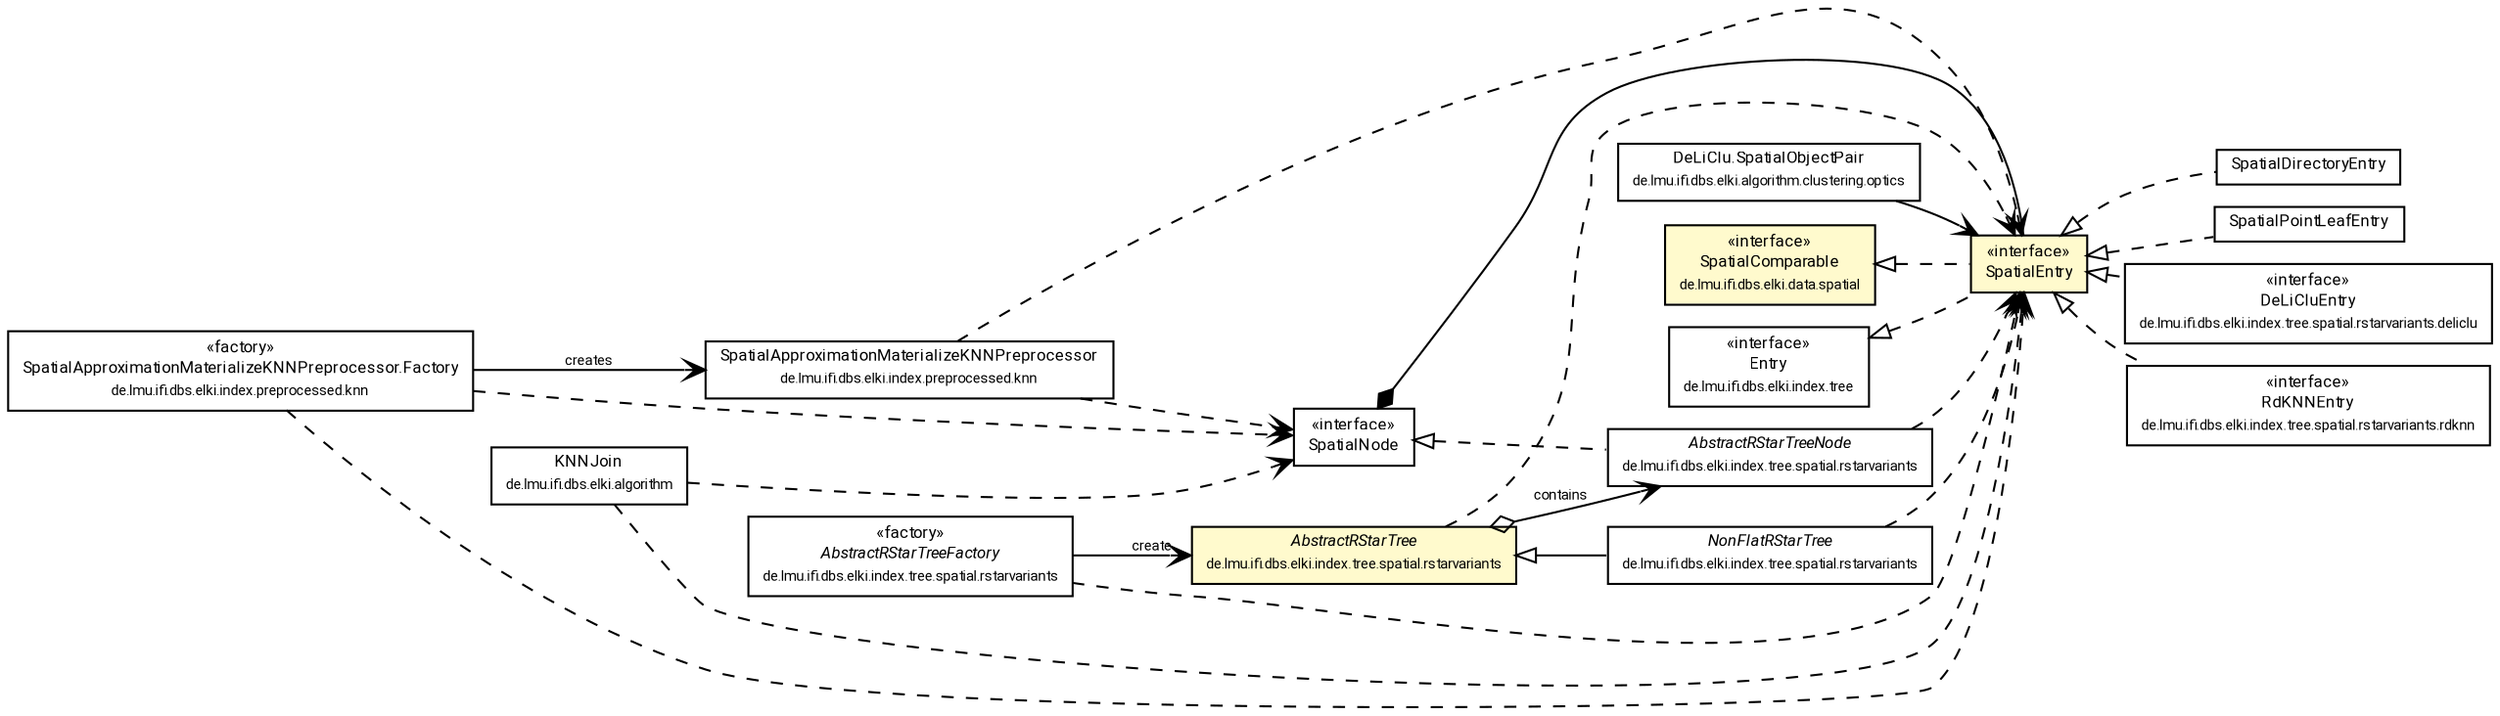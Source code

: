 #!/usr/local/bin/dot
#
# Class diagram 
# Generated by UMLGraph version R5_7_2-60-g0e99a6 (http://www.spinellis.gr/umlgraph/)
#

digraph G {
	graph [fontnames="svg"]
	edge [fontname="Roboto",fontsize=7,labelfontname="Roboto",labelfontsize=7,color="black"];
	node [fontname="Roboto",fontcolor="black",fontsize=8,shape=plaintext,margin=0,width=0,height=0];
	nodesep=0.15;
	ranksep=0.25;
	rankdir=LR;
	// de.lmu.ifi.dbs.elki.algorithm.KNNJoin<V extends de.lmu.ifi.dbs.elki.data.NumberVector, N extends de.lmu.ifi.dbs.elki.index.tree.spatial.SpatialNode<N, E>, E extends de.lmu.ifi.dbs.elki.index.tree.spatial.SpatialEntry>
	c9850277 [label=<<table title="de.lmu.ifi.dbs.elki.algorithm.KNNJoin" border="0" cellborder="1" cellspacing="0" cellpadding="2" href="../../../algorithm/KNNJoin.html" target="_parent">
		<tr><td><table border="0" cellspacing="0" cellpadding="1">
		<tr><td align="center" balign="center"> <font face="Roboto">KNNJoin</font> </td></tr>
		<tr><td align="center" balign="center"> <font face="Roboto" point-size="7.0">de.lmu.ifi.dbs.elki.algorithm</font> </td></tr>
		</table></td></tr>
		</table>>, URL="../../../algorithm/KNNJoin.html"];
	// de.lmu.ifi.dbs.elki.algorithm.clustering.optics.DeLiClu.SpatialObjectPair
	c9850324 [label=<<table title="de.lmu.ifi.dbs.elki.algorithm.clustering.optics.DeLiClu.SpatialObjectPair" border="0" cellborder="1" cellspacing="0" cellpadding="2" href="../../../algorithm/clustering/optics/DeLiClu.SpatialObjectPair.html" target="_parent">
		<tr><td><table border="0" cellspacing="0" cellpadding="1">
		<tr><td align="center" balign="center"> <font face="Roboto">DeLiClu.SpatialObjectPair</font> </td></tr>
		<tr><td align="center" balign="center"> <font face="Roboto" point-size="7.0">de.lmu.ifi.dbs.elki.algorithm.clustering.optics</font> </td></tr>
		</table></td></tr>
		</table>>, URL="../../../algorithm/clustering/optics/DeLiClu.SpatialObjectPair.html"];
	// de.lmu.ifi.dbs.elki.data.spatial.SpatialComparable
	c9851299 [label=<<table title="de.lmu.ifi.dbs.elki.data.spatial.SpatialComparable" border="0" cellborder="1" cellspacing="0" cellpadding="2" bgcolor="LemonChiffon" href="../../../data/spatial/SpatialComparable.html" target="_parent">
		<tr><td><table border="0" cellspacing="0" cellpadding="1">
		<tr><td align="center" balign="center"> &#171;interface&#187; </td></tr>
		<tr><td align="center" balign="center"> <font face="Roboto">SpatialComparable</font> </td></tr>
		<tr><td align="center" balign="center"> <font face="Roboto" point-size="7.0">de.lmu.ifi.dbs.elki.data.spatial</font> </td></tr>
		</table></td></tr>
		</table>>, URL="../../../data/spatial/SpatialComparable.html"];
	// de.lmu.ifi.dbs.elki.index.tree.Entry
	c9852484 [label=<<table title="de.lmu.ifi.dbs.elki.index.tree.Entry" border="0" cellborder="1" cellspacing="0" cellpadding="2" href="../Entry.html" target="_parent">
		<tr><td><table border="0" cellspacing="0" cellpadding="1">
		<tr><td align="center" balign="center"> &#171;interface&#187; </td></tr>
		<tr><td align="center" balign="center"> <font face="Roboto">Entry</font> </td></tr>
		<tr><td align="center" balign="center"> <font face="Roboto" point-size="7.0">de.lmu.ifi.dbs.elki.index.tree</font> </td></tr>
		</table></td></tr>
		</table>>, URL="../Entry.html"];
	// de.lmu.ifi.dbs.elki.index.tree.spatial.SpatialDirectoryEntry
	c9852653 [label=<<table title="de.lmu.ifi.dbs.elki.index.tree.spatial.SpatialDirectoryEntry" border="0" cellborder="1" cellspacing="0" cellpadding="2" href="SpatialDirectoryEntry.html" target="_parent">
		<tr><td><table border="0" cellspacing="0" cellpadding="1">
		<tr><td align="center" balign="center"> <font face="Roboto">SpatialDirectoryEntry</font> </td></tr>
		</table></td></tr>
		</table>>, URL="SpatialDirectoryEntry.html"];
	// de.lmu.ifi.dbs.elki.index.tree.spatial.SpatialPointLeafEntry
	c9852654 [label=<<table title="de.lmu.ifi.dbs.elki.index.tree.spatial.SpatialPointLeafEntry" border="0" cellborder="1" cellspacing="0" cellpadding="2" href="SpatialPointLeafEntry.html" target="_parent">
		<tr><td><table border="0" cellspacing="0" cellpadding="1">
		<tr><td align="center" balign="center"> <font face="Roboto">SpatialPointLeafEntry</font> </td></tr>
		</table></td></tr>
		</table>>, URL="SpatialPointLeafEntry.html"];
	// de.lmu.ifi.dbs.elki.index.tree.spatial.rstarvariants.NonFlatRStarTree<N extends de.lmu.ifi.dbs.elki.index.tree.spatial.rstarvariants.AbstractRStarTreeNode<N, E>, E extends de.lmu.ifi.dbs.elki.index.tree.spatial.SpatialEntry, S extends de.lmu.ifi.dbs.elki.index.tree.spatial.rstarvariants.RTreeSettings>
	c9852655 [label=<<table title="de.lmu.ifi.dbs.elki.index.tree.spatial.rstarvariants.NonFlatRStarTree" border="0" cellborder="1" cellspacing="0" cellpadding="2" href="rstarvariants/NonFlatRStarTree.html" target="_parent">
		<tr><td><table border="0" cellspacing="0" cellpadding="1">
		<tr><td align="center" balign="center"> <font face="Roboto"><i>NonFlatRStarTree</i></font> </td></tr>
		<tr><td align="center" balign="center"> <font face="Roboto" point-size="7.0">de.lmu.ifi.dbs.elki.index.tree.spatial.rstarvariants</font> </td></tr>
		</table></td></tr>
		</table>>, URL="rstarvariants/NonFlatRStarTree.html"];
	// de.lmu.ifi.dbs.elki.index.tree.spatial.rstarvariants.AbstractRStarTree<N extends de.lmu.ifi.dbs.elki.index.tree.spatial.rstarvariants.AbstractRStarTreeNode<N, E>, E extends de.lmu.ifi.dbs.elki.index.tree.spatial.SpatialEntry, S extends de.lmu.ifi.dbs.elki.index.tree.spatial.rstarvariants.RTreeSettings>
	c9852667 [label=<<table title="de.lmu.ifi.dbs.elki.index.tree.spatial.rstarvariants.AbstractRStarTree" border="0" cellborder="1" cellspacing="0" cellpadding="2" bgcolor="LemonChiffon" href="rstarvariants/AbstractRStarTree.html" target="_parent">
		<tr><td><table border="0" cellspacing="0" cellpadding="1">
		<tr><td align="center" balign="center"> <font face="Roboto"><i>AbstractRStarTree</i></font> </td></tr>
		<tr><td align="center" balign="center"> <font face="Roboto" point-size="7.0">de.lmu.ifi.dbs.elki.index.tree.spatial.rstarvariants</font> </td></tr>
		</table></td></tr>
		</table>>, URL="rstarvariants/AbstractRStarTree.html"];
	// de.lmu.ifi.dbs.elki.index.tree.spatial.rstarvariants.AbstractRStarTreeFactory<O extends de.lmu.ifi.dbs.elki.data.NumberVector, N extends de.lmu.ifi.dbs.elki.index.tree.spatial.rstarvariants.AbstractRStarTreeNode<N, E>, E extends de.lmu.ifi.dbs.elki.index.tree.spatial.SpatialEntry, S extends de.lmu.ifi.dbs.elki.index.tree.spatial.rstarvariants.RTreeSettings>
	c9852669 [label=<<table title="de.lmu.ifi.dbs.elki.index.tree.spatial.rstarvariants.AbstractRStarTreeFactory" border="0" cellborder="1" cellspacing="0" cellpadding="2" href="rstarvariants/AbstractRStarTreeFactory.html" target="_parent">
		<tr><td><table border="0" cellspacing="0" cellpadding="1">
		<tr><td align="center" balign="center"> &#171;factory&#187; </td></tr>
		<tr><td align="center" balign="center"> <font face="Roboto"><i>AbstractRStarTreeFactory</i></font> </td></tr>
		<tr><td align="center" balign="center"> <font face="Roboto" point-size="7.0">de.lmu.ifi.dbs.elki.index.tree.spatial.rstarvariants</font> </td></tr>
		</table></td></tr>
		</table>>, URL="rstarvariants/AbstractRStarTreeFactory.html"];
	// de.lmu.ifi.dbs.elki.index.tree.spatial.rstarvariants.deliclu.DeLiCluEntry
	c9852673 [label=<<table title="de.lmu.ifi.dbs.elki.index.tree.spatial.rstarvariants.deliclu.DeLiCluEntry" border="0" cellborder="1" cellspacing="0" cellpadding="2" href="rstarvariants/deliclu/DeLiCluEntry.html" target="_parent">
		<tr><td><table border="0" cellspacing="0" cellpadding="1">
		<tr><td align="center" balign="center"> &#171;interface&#187; </td></tr>
		<tr><td align="center" balign="center"> <font face="Roboto">DeLiCluEntry</font> </td></tr>
		<tr><td align="center" balign="center"> <font face="Roboto" point-size="7.0">de.lmu.ifi.dbs.elki.index.tree.spatial.rstarvariants.deliclu</font> </td></tr>
		</table></td></tr>
		</table>>, URL="rstarvariants/deliclu/DeLiCluEntry.html"];
	// de.lmu.ifi.dbs.elki.index.tree.spatial.rstarvariants.rdknn.RdKNNEntry
	c9852682 [label=<<table title="de.lmu.ifi.dbs.elki.index.tree.spatial.rstarvariants.rdknn.RdKNNEntry" border="0" cellborder="1" cellspacing="0" cellpadding="2" href="rstarvariants/rdknn/RdKNNEntry.html" target="_parent">
		<tr><td><table border="0" cellspacing="0" cellpadding="1">
		<tr><td align="center" balign="center"> &#171;interface&#187; </td></tr>
		<tr><td align="center" balign="center"> <font face="Roboto">RdKNNEntry</font> </td></tr>
		<tr><td align="center" balign="center"> <font face="Roboto" point-size="7.0">de.lmu.ifi.dbs.elki.index.tree.spatial.rstarvariants.rdknn</font> </td></tr>
		</table></td></tr>
		</table>>, URL="rstarvariants/rdknn/RdKNNEntry.html"];
	// de.lmu.ifi.dbs.elki.index.tree.spatial.rstarvariants.AbstractRStarTreeNode<N extends de.lmu.ifi.dbs.elki.index.tree.spatial.rstarvariants.AbstractRStarTreeNode<N, E>, E extends de.lmu.ifi.dbs.elki.index.tree.spatial.SpatialEntry>
	c9852688 [label=<<table title="de.lmu.ifi.dbs.elki.index.tree.spatial.rstarvariants.AbstractRStarTreeNode" border="0" cellborder="1" cellspacing="0" cellpadding="2" href="rstarvariants/AbstractRStarTreeNode.html" target="_parent">
		<tr><td><table border="0" cellspacing="0" cellpadding="1">
		<tr><td align="center" balign="center"> <font face="Roboto"><i>AbstractRStarTreeNode</i></font> </td></tr>
		<tr><td align="center" balign="center"> <font face="Roboto" point-size="7.0">de.lmu.ifi.dbs.elki.index.tree.spatial.rstarvariants</font> </td></tr>
		</table></td></tr>
		</table>>, URL="rstarvariants/AbstractRStarTreeNode.html"];
	// de.lmu.ifi.dbs.elki.index.tree.spatial.SpatialNode<N extends de.lmu.ifi.dbs.elki.index.tree.spatial.SpatialNode<N, E>, E extends de.lmu.ifi.dbs.elki.index.tree.spatial.SpatialEntry>
	c9852748 [label=<<table title="de.lmu.ifi.dbs.elki.index.tree.spatial.SpatialNode" border="0" cellborder="1" cellspacing="0" cellpadding="2" href="SpatialNode.html" target="_parent">
		<tr><td><table border="0" cellspacing="0" cellpadding="1">
		<tr><td align="center" balign="center"> &#171;interface&#187; </td></tr>
		<tr><td align="center" balign="center"> <font face="Roboto">SpatialNode</font> </td></tr>
		</table></td></tr>
		</table>>, URL="SpatialNode.html"];
	// de.lmu.ifi.dbs.elki.index.tree.spatial.SpatialEntry
	c9852749 [label=<<table title="de.lmu.ifi.dbs.elki.index.tree.spatial.SpatialEntry" border="0" cellborder="1" cellspacing="0" cellpadding="2" bgcolor="lemonChiffon" href="SpatialEntry.html" target="_parent">
		<tr><td><table border="0" cellspacing="0" cellpadding="1">
		<tr><td align="center" balign="center"> &#171;interface&#187; </td></tr>
		<tr><td align="center" balign="center"> <font face="Roboto">SpatialEntry</font> </td></tr>
		</table></td></tr>
		</table>>, URL="SpatialEntry.html"];
	// de.lmu.ifi.dbs.elki.index.preprocessed.knn.SpatialApproximationMaterializeKNNPreprocessor<O extends de.lmu.ifi.dbs.elki.data.NumberVector, N extends de.lmu.ifi.dbs.elki.index.tree.spatial.SpatialNode<N, E>, E extends de.lmu.ifi.dbs.elki.index.tree.spatial.SpatialEntry>
	c9852750 [label=<<table title="de.lmu.ifi.dbs.elki.index.preprocessed.knn.SpatialApproximationMaterializeKNNPreprocessor" border="0" cellborder="1" cellspacing="0" cellpadding="2" href="../../preprocessed/knn/SpatialApproximationMaterializeKNNPreprocessor.html" target="_parent">
		<tr><td><table border="0" cellspacing="0" cellpadding="1">
		<tr><td align="center" balign="center"> <font face="Roboto">SpatialApproximationMaterializeKNNPreprocessor</font> </td></tr>
		<tr><td align="center" balign="center"> <font face="Roboto" point-size="7.0">de.lmu.ifi.dbs.elki.index.preprocessed.knn</font> </td></tr>
		</table></td></tr>
		</table>>, URL="../../preprocessed/knn/SpatialApproximationMaterializeKNNPreprocessor.html"];
	// de.lmu.ifi.dbs.elki.index.preprocessed.knn.SpatialApproximationMaterializeKNNPreprocessor.Factory<N extends de.lmu.ifi.dbs.elki.index.tree.spatial.SpatialNode<N, E>, E extends de.lmu.ifi.dbs.elki.index.tree.spatial.SpatialEntry>
	c9852751 [label=<<table title="de.lmu.ifi.dbs.elki.index.preprocessed.knn.SpatialApproximationMaterializeKNNPreprocessor.Factory" border="0" cellborder="1" cellspacing="0" cellpadding="2" href="../../preprocessed/knn/SpatialApproximationMaterializeKNNPreprocessor.Factory.html" target="_parent">
		<tr><td><table border="0" cellspacing="0" cellpadding="1">
		<tr><td align="center" balign="center"> &#171;factory&#187; </td></tr>
		<tr><td align="center" balign="center"> <font face="Roboto">SpatialApproximationMaterializeKNNPreprocessor.Factory</font> </td></tr>
		<tr><td align="center" balign="center"> <font face="Roboto" point-size="7.0">de.lmu.ifi.dbs.elki.index.preprocessed.knn</font> </td></tr>
		</table></td></tr>
		</table>>, URL="../../preprocessed/knn/SpatialApproximationMaterializeKNNPreprocessor.Factory.html"];
	// de.lmu.ifi.dbs.elki.index.tree.spatial.SpatialDirectoryEntry implements de.lmu.ifi.dbs.elki.index.tree.spatial.SpatialEntry
	c9852749 -> c9852653 [arrowtail=empty,style=dashed,dir=back,weight=9];
	// de.lmu.ifi.dbs.elki.index.tree.spatial.SpatialPointLeafEntry implements de.lmu.ifi.dbs.elki.index.tree.spatial.SpatialEntry
	c9852749 -> c9852654 [arrowtail=empty,style=dashed,dir=back,weight=9];
	// de.lmu.ifi.dbs.elki.index.tree.spatial.rstarvariants.NonFlatRStarTree<N extends de.lmu.ifi.dbs.elki.index.tree.spatial.rstarvariants.AbstractRStarTreeNode<N, E>, E extends de.lmu.ifi.dbs.elki.index.tree.spatial.SpatialEntry, S extends de.lmu.ifi.dbs.elki.index.tree.spatial.rstarvariants.RTreeSettings> extends de.lmu.ifi.dbs.elki.index.tree.spatial.rstarvariants.AbstractRStarTree<N extends de.lmu.ifi.dbs.elki.index.tree.spatial.rstarvariants.AbstractRStarTreeNode<N, E>, E extends de.lmu.ifi.dbs.elki.index.tree.spatial.SpatialEntry, S extends de.lmu.ifi.dbs.elki.index.tree.spatial.rstarvariants.RTreeSettings>
	c9852667 -> c9852655 [arrowtail=empty,dir=back,weight=10];
	// de.lmu.ifi.dbs.elki.index.tree.spatial.rstarvariants.AbstractRStarTree<N extends de.lmu.ifi.dbs.elki.index.tree.spatial.rstarvariants.AbstractRStarTreeNode<N, E>, E extends de.lmu.ifi.dbs.elki.index.tree.spatial.SpatialEntry, S extends de.lmu.ifi.dbs.elki.index.tree.spatial.rstarvariants.RTreeSettings> navhas de.lmu.ifi.dbs.elki.index.tree.spatial.rstarvariants.AbstractRStarTreeNode<N extends de.lmu.ifi.dbs.elki.index.tree.spatial.rstarvariants.AbstractRStarTreeNode<N, E>, E extends de.lmu.ifi.dbs.elki.index.tree.spatial.SpatialEntry>
	c9852667 -> c9852688 [arrowhead=open,arrowtail=ediamond,dir=both,weight=3,label="contains"];
	// de.lmu.ifi.dbs.elki.index.tree.spatial.rstarvariants.AbstractRStarTreeFactory<O extends de.lmu.ifi.dbs.elki.data.NumberVector, N extends de.lmu.ifi.dbs.elki.index.tree.spatial.rstarvariants.AbstractRStarTreeNode<N, E>, E extends de.lmu.ifi.dbs.elki.index.tree.spatial.SpatialEntry, S extends de.lmu.ifi.dbs.elki.index.tree.spatial.rstarvariants.RTreeSettings> navassoc de.lmu.ifi.dbs.elki.index.tree.spatial.rstarvariants.AbstractRStarTree<N extends de.lmu.ifi.dbs.elki.index.tree.spatial.rstarvariants.AbstractRStarTreeNode<N, E>, E extends de.lmu.ifi.dbs.elki.index.tree.spatial.SpatialEntry, S extends de.lmu.ifi.dbs.elki.index.tree.spatial.rstarvariants.RTreeSettings>
	c9852669 -> c9852667 [arrowhead=open,weight=1,label="create"];
	// de.lmu.ifi.dbs.elki.index.tree.spatial.rstarvariants.deliclu.DeLiCluEntry implements de.lmu.ifi.dbs.elki.index.tree.spatial.SpatialEntry
	c9852749 -> c9852673 [arrowtail=empty,style=dashed,dir=back,weight=9];
	// de.lmu.ifi.dbs.elki.index.tree.spatial.rstarvariants.rdknn.RdKNNEntry implements de.lmu.ifi.dbs.elki.index.tree.spatial.SpatialEntry
	c9852749 -> c9852682 [arrowtail=empty,style=dashed,dir=back,weight=9];
	// de.lmu.ifi.dbs.elki.index.tree.spatial.rstarvariants.AbstractRStarTreeNode<N extends de.lmu.ifi.dbs.elki.index.tree.spatial.rstarvariants.AbstractRStarTreeNode<N, E>, E extends de.lmu.ifi.dbs.elki.index.tree.spatial.SpatialEntry> implements de.lmu.ifi.dbs.elki.index.tree.spatial.SpatialNode<N extends de.lmu.ifi.dbs.elki.index.tree.spatial.SpatialNode<N, E>, E extends de.lmu.ifi.dbs.elki.index.tree.spatial.SpatialEntry>
	c9852748 -> c9852688 [arrowtail=empty,style=dashed,dir=back,weight=9];
	// de.lmu.ifi.dbs.elki.index.tree.spatial.SpatialNode<N extends de.lmu.ifi.dbs.elki.index.tree.spatial.SpatialNode<N, E>, E extends de.lmu.ifi.dbs.elki.index.tree.spatial.SpatialEntry> composed de.lmu.ifi.dbs.elki.index.tree.spatial.SpatialEntry
	c9852748 -> c9852749 [arrowhead=none,arrowtail=diamond,dir=back,weight=6];
	// de.lmu.ifi.dbs.elki.index.tree.spatial.SpatialEntry implements de.lmu.ifi.dbs.elki.index.tree.Entry
	c9852484 -> c9852749 [arrowtail=empty,style=dashed,dir=back,weight=9];
	// de.lmu.ifi.dbs.elki.index.tree.spatial.SpatialEntry implements de.lmu.ifi.dbs.elki.data.spatial.SpatialComparable
	c9851299 -> c9852749 [arrowtail=empty,style=dashed,dir=back,weight=9];
	// de.lmu.ifi.dbs.elki.index.preprocessed.knn.SpatialApproximationMaterializeKNNPreprocessor.Factory<N extends de.lmu.ifi.dbs.elki.index.tree.spatial.SpatialNode<N, E>, E extends de.lmu.ifi.dbs.elki.index.tree.spatial.SpatialEntry> navassoc de.lmu.ifi.dbs.elki.index.preprocessed.knn.SpatialApproximationMaterializeKNNPreprocessor<O extends de.lmu.ifi.dbs.elki.data.NumberVector, N extends de.lmu.ifi.dbs.elki.index.tree.spatial.SpatialNode<N, E>, E extends de.lmu.ifi.dbs.elki.index.tree.spatial.SpatialEntry>
	c9852751 -> c9852750 [arrowhead=open,weight=1,label="creates"];
	// de.lmu.ifi.dbs.elki.algorithm.clustering.optics.DeLiClu.SpatialObjectPair navassoc de.lmu.ifi.dbs.elki.index.tree.spatial.SpatialEntry
	c9850324 -> c9852749 [arrowhead=open,weight=1];
	// de.lmu.ifi.dbs.elki.algorithm.KNNJoin<V extends de.lmu.ifi.dbs.elki.data.NumberVector, N extends de.lmu.ifi.dbs.elki.index.tree.spatial.SpatialNode<N, E>, E extends de.lmu.ifi.dbs.elki.index.tree.spatial.SpatialEntry> depend de.lmu.ifi.dbs.elki.index.tree.spatial.SpatialNode<N extends de.lmu.ifi.dbs.elki.index.tree.spatial.SpatialNode<N, E>, E extends de.lmu.ifi.dbs.elki.index.tree.spatial.SpatialEntry>
	c9850277 -> c9852748 [arrowhead=open,style=dashed,weight=0];
	// de.lmu.ifi.dbs.elki.algorithm.KNNJoin<V extends de.lmu.ifi.dbs.elki.data.NumberVector, N extends de.lmu.ifi.dbs.elki.index.tree.spatial.SpatialNode<N, E>, E extends de.lmu.ifi.dbs.elki.index.tree.spatial.SpatialEntry> depend de.lmu.ifi.dbs.elki.index.tree.spatial.SpatialEntry
	c9850277 -> c9852749 [arrowhead=open,style=dashed,weight=0];
	// de.lmu.ifi.dbs.elki.index.tree.spatial.rstarvariants.NonFlatRStarTree<N extends de.lmu.ifi.dbs.elki.index.tree.spatial.rstarvariants.AbstractRStarTreeNode<N, E>, E extends de.lmu.ifi.dbs.elki.index.tree.spatial.SpatialEntry, S extends de.lmu.ifi.dbs.elki.index.tree.spatial.rstarvariants.RTreeSettings> depend de.lmu.ifi.dbs.elki.index.tree.spatial.SpatialEntry
	c9852655 -> c9852749 [arrowhead=open,style=dashed,weight=0];
	// de.lmu.ifi.dbs.elki.index.tree.spatial.rstarvariants.AbstractRStarTree<N extends de.lmu.ifi.dbs.elki.index.tree.spatial.rstarvariants.AbstractRStarTreeNode<N, E>, E extends de.lmu.ifi.dbs.elki.index.tree.spatial.SpatialEntry, S extends de.lmu.ifi.dbs.elki.index.tree.spatial.rstarvariants.RTreeSettings> depend de.lmu.ifi.dbs.elki.index.tree.spatial.SpatialEntry
	c9852667 -> c9852749 [arrowhead=open,style=dashed,weight=0];
	// de.lmu.ifi.dbs.elki.index.tree.spatial.rstarvariants.AbstractRStarTreeFactory<O extends de.lmu.ifi.dbs.elki.data.NumberVector, N extends de.lmu.ifi.dbs.elki.index.tree.spatial.rstarvariants.AbstractRStarTreeNode<N, E>, E extends de.lmu.ifi.dbs.elki.index.tree.spatial.SpatialEntry, S extends de.lmu.ifi.dbs.elki.index.tree.spatial.rstarvariants.RTreeSettings> depend de.lmu.ifi.dbs.elki.index.tree.spatial.SpatialEntry
	c9852669 -> c9852749 [arrowhead=open,style=dashed,weight=0];
	// de.lmu.ifi.dbs.elki.index.tree.spatial.rstarvariants.AbstractRStarTreeNode<N extends de.lmu.ifi.dbs.elki.index.tree.spatial.rstarvariants.AbstractRStarTreeNode<N, E>, E extends de.lmu.ifi.dbs.elki.index.tree.spatial.SpatialEntry> depend de.lmu.ifi.dbs.elki.index.tree.spatial.SpatialEntry
	c9852688 -> c9852749 [arrowhead=open,style=dashed,weight=0];
	// de.lmu.ifi.dbs.elki.index.preprocessed.knn.SpatialApproximationMaterializeKNNPreprocessor<O extends de.lmu.ifi.dbs.elki.data.NumberVector, N extends de.lmu.ifi.dbs.elki.index.tree.spatial.SpatialNode<N, E>, E extends de.lmu.ifi.dbs.elki.index.tree.spatial.SpatialEntry> depend de.lmu.ifi.dbs.elki.index.tree.spatial.SpatialNode<N extends de.lmu.ifi.dbs.elki.index.tree.spatial.SpatialNode<N, E>, E extends de.lmu.ifi.dbs.elki.index.tree.spatial.SpatialEntry>
	c9852750 -> c9852748 [arrowhead=open,style=dashed,weight=0];
	// de.lmu.ifi.dbs.elki.index.preprocessed.knn.SpatialApproximationMaterializeKNNPreprocessor<O extends de.lmu.ifi.dbs.elki.data.NumberVector, N extends de.lmu.ifi.dbs.elki.index.tree.spatial.SpatialNode<N, E>, E extends de.lmu.ifi.dbs.elki.index.tree.spatial.SpatialEntry> depend de.lmu.ifi.dbs.elki.index.tree.spatial.SpatialEntry
	c9852750 -> c9852749 [arrowhead=open,style=dashed,weight=0];
	// de.lmu.ifi.dbs.elki.index.preprocessed.knn.SpatialApproximationMaterializeKNNPreprocessor.Factory<N extends de.lmu.ifi.dbs.elki.index.tree.spatial.SpatialNode<N, E>, E extends de.lmu.ifi.dbs.elki.index.tree.spatial.SpatialEntry> depend de.lmu.ifi.dbs.elki.index.tree.spatial.SpatialEntry
	c9852751 -> c9852749 [arrowhead=open,style=dashed,weight=0];
	// de.lmu.ifi.dbs.elki.index.preprocessed.knn.SpatialApproximationMaterializeKNNPreprocessor.Factory<N extends de.lmu.ifi.dbs.elki.index.tree.spatial.SpatialNode<N, E>, E extends de.lmu.ifi.dbs.elki.index.tree.spatial.SpatialEntry> depend de.lmu.ifi.dbs.elki.index.tree.spatial.SpatialNode<N extends de.lmu.ifi.dbs.elki.index.tree.spatial.SpatialNode<N, E>, E extends de.lmu.ifi.dbs.elki.index.tree.spatial.SpatialEntry>
	c9852751 -> c9852748 [arrowhead=open,style=dashed,weight=0];
}

